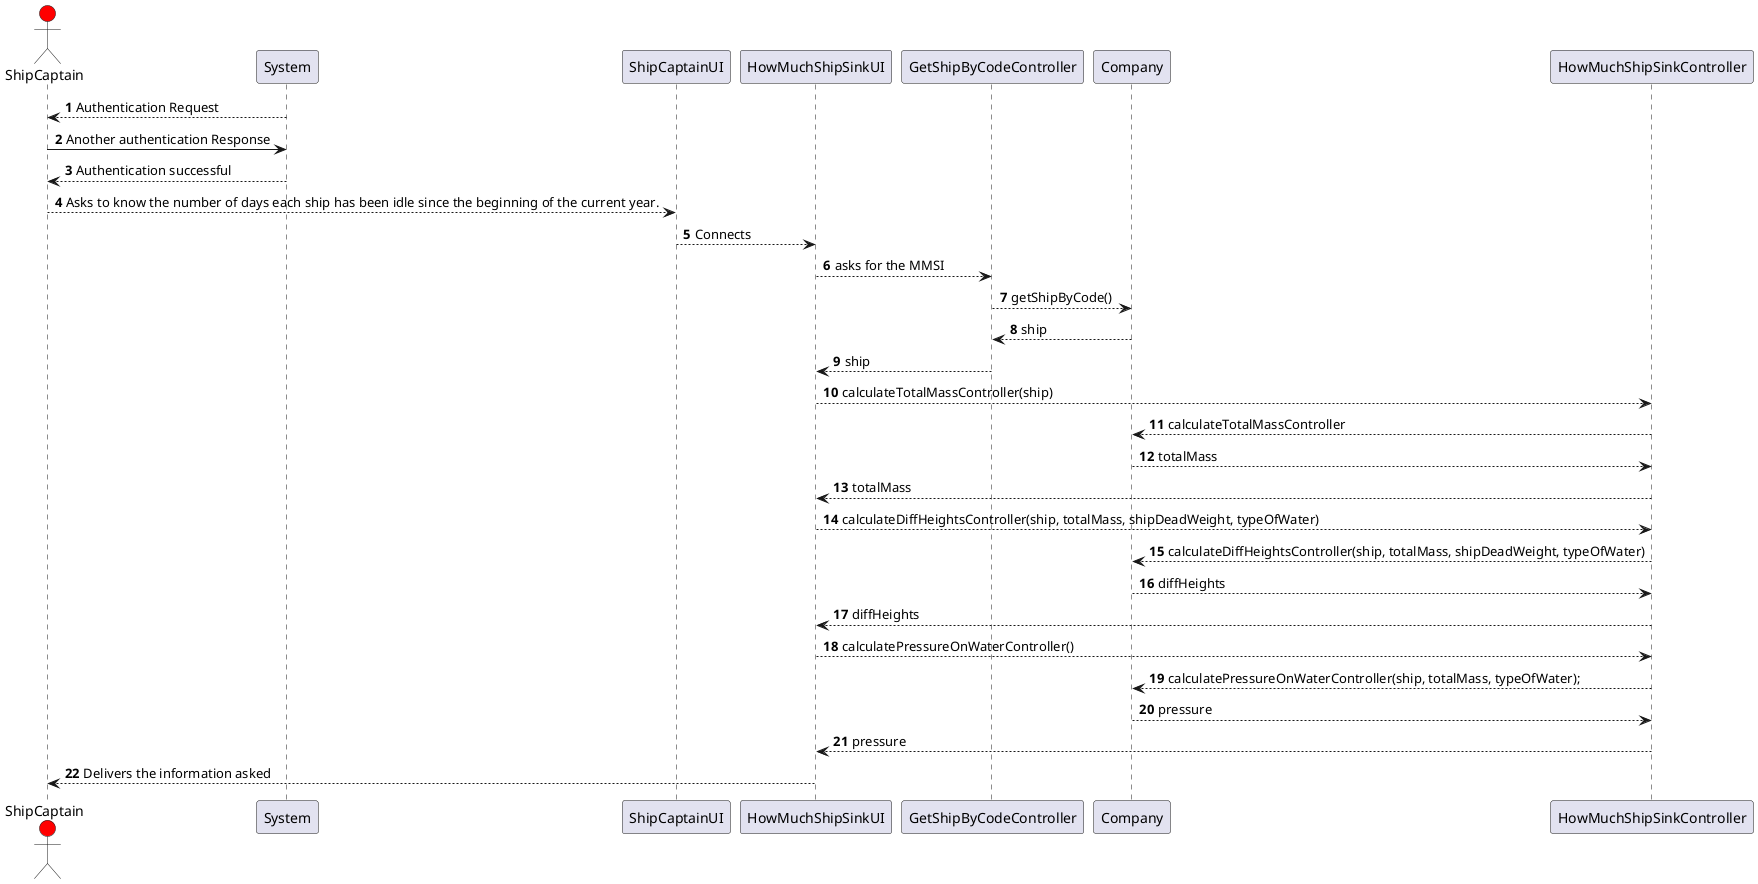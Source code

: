 @startuml

autonumber

actor ShipCaptain #red

System --> ShipCaptain: Authentication Request
ShipCaptain -> System : Another authentication Response
System --> ShipCaptain : Authentication successful
ShipCaptain --> ShipCaptainUI : Asks to know the number of days each ship has been idle since the beginning of the current year.
ShipCaptainUI --> HowMuchShipSinkUI : Connects
HowMuchShipSinkUI --> GetShipByCodeController : asks for the MMSI
GetShipByCodeController --> Company : getShipByCode()
Company --> GetShipByCodeController : ship
GetShipByCodeController --> HowMuchShipSinkUI : ship
HowMuchShipSinkUI --> HowMuchShipSinkController : calculateTotalMassController(ship)
HowMuchShipSinkController --> Company : calculateTotalMassController
Company --> HowMuchShipSinkController : totalMass
HowMuchShipSinkController --> HowMuchShipSinkUI : totalMass
HowMuchShipSinkUI --> HowMuchShipSinkController : calculateDiffHeightsController(ship, totalMass, shipDeadWeight, typeOfWater)
HowMuchShipSinkController --> Company : calculateDiffHeightsController(ship, totalMass, shipDeadWeight, typeOfWater)
Company --> HowMuchShipSinkController : diffHeights
HowMuchShipSinkController --> HowMuchShipSinkUI : diffHeights
HowMuchShipSinkUI --> HowMuchShipSinkController : calculatePressureOnWaterController()
HowMuchShipSinkController --> Company : calculatePressureOnWaterController(ship, totalMass, typeOfWater);
Company --> HowMuchShipSinkController : pressure
HowMuchShipSinkController --> HowMuchShipSinkUI : pressure
HowMuchShipSinkUI --> ShipCaptain : Delivers the information asked

@enduml